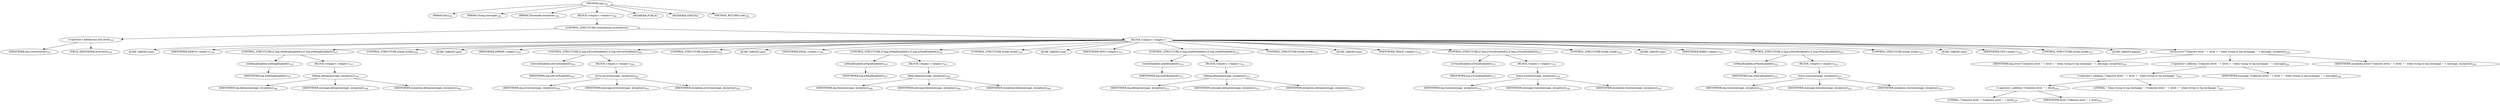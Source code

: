 digraph "log" {  
"474" [label = <(METHOD,log)<SUB>194</SUB>> ]
"475" [label = <(PARAM,this)<SUB>194</SUB>> ]
"476" [label = <(PARAM,String message)<SUB>194</SUB>> ]
"477" [label = <(PARAM,Throwable exception)<SUB>194</SUB>> ]
"478" [label = <(BLOCK,&lt;empty&gt;,&lt;empty&gt;)<SUB>194</SUB>> ]
"479" [label = <(CONTROL_STRUCTURE,switch(level),switch(level))> ]
"480" [label = <(&lt;operator&gt;.fieldAccess,this.level)<SUB>195</SUB>> ]
"481" [label = <(IDENTIFIER,this,switch(level))<SUB>195</SUB>> ]
"482" [label = <(FIELD_IDENTIFIER,level,level)<SUB>195</SUB>> ]
"483" [label = <(BLOCK,&lt;empty&gt;,&lt;empty&gt;)> ]
"484" [label = <(JUMP_TARGET,case)> ]
"485" [label = <(IDENTIFIER,DEBUG,&lt;empty&gt;)<SUB>196</SUB>> ]
"486" [label = <(CONTROL_STRUCTURE,if (log.isDebugEnabled()),if (log.isDebugEnabled()))<SUB>197</SUB>> ]
"487" [label = <(isDebugEnabled,isDebugEnabled())<SUB>197</SUB>> ]
"488" [label = <(IDENTIFIER,log,isDebugEnabled())<SUB>197</SUB>> ]
"489" [label = <(BLOCK,&lt;empty&gt;,&lt;empty&gt;)<SUB>197</SUB>> ]
"490" [label = <(debug,debug(message, exception))<SUB>198</SUB>> ]
"491" [label = <(IDENTIFIER,log,debug(message, exception))<SUB>198</SUB>> ]
"492" [label = <(IDENTIFIER,message,debug(message, exception))<SUB>198</SUB>> ]
"493" [label = <(IDENTIFIER,exception,debug(message, exception))<SUB>198</SUB>> ]
"494" [label = <(CONTROL_STRUCTURE,break;,break;)<SUB>200</SUB>> ]
"495" [label = <(JUMP_TARGET,case)> ]
"496" [label = <(IDENTIFIER,ERROR,&lt;empty&gt;)<SUB>201</SUB>> ]
"497" [label = <(CONTROL_STRUCTURE,if (log.isErrorEnabled()),if (log.isErrorEnabled()))<SUB>202</SUB>> ]
"498" [label = <(isErrorEnabled,isErrorEnabled())<SUB>202</SUB>> ]
"499" [label = <(IDENTIFIER,log,isErrorEnabled())<SUB>202</SUB>> ]
"500" [label = <(BLOCK,&lt;empty&gt;,&lt;empty&gt;)<SUB>202</SUB>> ]
"501" [label = <(error,error(message, exception))<SUB>203</SUB>> ]
"502" [label = <(IDENTIFIER,log,error(message, exception))<SUB>203</SUB>> ]
"503" [label = <(IDENTIFIER,message,error(message, exception))<SUB>203</SUB>> ]
"504" [label = <(IDENTIFIER,exception,error(message, exception))<SUB>203</SUB>> ]
"505" [label = <(CONTROL_STRUCTURE,break;,break;)<SUB>205</SUB>> ]
"506" [label = <(JUMP_TARGET,case)> ]
"507" [label = <(IDENTIFIER,FATAL,&lt;empty&gt;)<SUB>206</SUB>> ]
"508" [label = <(CONTROL_STRUCTURE,if (log.isFatalEnabled()),if (log.isFatalEnabled()))<SUB>207</SUB>> ]
"509" [label = <(isFatalEnabled,isFatalEnabled())<SUB>207</SUB>> ]
"510" [label = <(IDENTIFIER,log,isFatalEnabled())<SUB>207</SUB>> ]
"511" [label = <(BLOCK,&lt;empty&gt;,&lt;empty&gt;)<SUB>207</SUB>> ]
"512" [label = <(fatal,fatal(message, exception))<SUB>208</SUB>> ]
"513" [label = <(IDENTIFIER,log,fatal(message, exception))<SUB>208</SUB>> ]
"514" [label = <(IDENTIFIER,message,fatal(message, exception))<SUB>208</SUB>> ]
"515" [label = <(IDENTIFIER,exception,fatal(message, exception))<SUB>208</SUB>> ]
"516" [label = <(CONTROL_STRUCTURE,break;,break;)<SUB>210</SUB>> ]
"517" [label = <(JUMP_TARGET,case)> ]
"518" [label = <(IDENTIFIER,INFO,&lt;empty&gt;)<SUB>211</SUB>> ]
"519" [label = <(CONTROL_STRUCTURE,if (log.isInfoEnabled()),if (log.isInfoEnabled()))<SUB>212</SUB>> ]
"520" [label = <(isInfoEnabled,isInfoEnabled())<SUB>212</SUB>> ]
"521" [label = <(IDENTIFIER,log,isInfoEnabled())<SUB>212</SUB>> ]
"522" [label = <(BLOCK,&lt;empty&gt;,&lt;empty&gt;)<SUB>212</SUB>> ]
"523" [label = <(debug,debug(message, exception))<SUB>213</SUB>> ]
"524" [label = <(IDENTIFIER,log,debug(message, exception))<SUB>213</SUB>> ]
"525" [label = <(IDENTIFIER,message,debug(message, exception))<SUB>213</SUB>> ]
"526" [label = <(IDENTIFIER,exception,debug(message, exception))<SUB>213</SUB>> ]
"527" [label = <(CONTROL_STRUCTURE,break;,break;)<SUB>215</SUB>> ]
"528" [label = <(JUMP_TARGET,case)> ]
"529" [label = <(IDENTIFIER,TRACE,&lt;empty&gt;)<SUB>216</SUB>> ]
"530" [label = <(CONTROL_STRUCTURE,if (log.isTraceEnabled()),if (log.isTraceEnabled()))<SUB>217</SUB>> ]
"531" [label = <(isTraceEnabled,isTraceEnabled())<SUB>217</SUB>> ]
"532" [label = <(IDENTIFIER,log,isTraceEnabled())<SUB>217</SUB>> ]
"533" [label = <(BLOCK,&lt;empty&gt;,&lt;empty&gt;)<SUB>217</SUB>> ]
"534" [label = <(trace,trace(message, exception))<SUB>218</SUB>> ]
"535" [label = <(IDENTIFIER,log,trace(message, exception))<SUB>218</SUB>> ]
"536" [label = <(IDENTIFIER,message,trace(message, exception))<SUB>218</SUB>> ]
"537" [label = <(IDENTIFIER,exception,trace(message, exception))<SUB>218</SUB>> ]
"538" [label = <(CONTROL_STRUCTURE,break;,break;)<SUB>220</SUB>> ]
"539" [label = <(JUMP_TARGET,case)> ]
"540" [label = <(IDENTIFIER,WARN,&lt;empty&gt;)<SUB>221</SUB>> ]
"541" [label = <(CONTROL_STRUCTURE,if (log.isWarnEnabled()),if (log.isWarnEnabled()))<SUB>222</SUB>> ]
"542" [label = <(isWarnEnabled,isWarnEnabled())<SUB>222</SUB>> ]
"543" [label = <(IDENTIFIER,log,isWarnEnabled())<SUB>222</SUB>> ]
"544" [label = <(BLOCK,&lt;empty&gt;,&lt;empty&gt;)<SUB>222</SUB>> ]
"545" [label = <(warn,warn(message, exception))<SUB>223</SUB>> ]
"546" [label = <(IDENTIFIER,log,warn(message, exception))<SUB>223</SUB>> ]
"547" [label = <(IDENTIFIER,message,warn(message, exception))<SUB>223</SUB>> ]
"548" [label = <(IDENTIFIER,exception,warn(message, exception))<SUB>223</SUB>> ]
"549" [label = <(CONTROL_STRUCTURE,break;,break;)<SUB>225</SUB>> ]
"550" [label = <(JUMP_TARGET,case)> ]
"551" [label = <(IDENTIFIER,OFF,&lt;empty&gt;)<SUB>226</SUB>> ]
"552" [label = <(CONTROL_STRUCTURE,break;,break;)<SUB>227</SUB>> ]
"553" [label = <(JUMP_TARGET,default)> ]
"554" [label = <(error,error(&quot;Unknown level: &quot; + level + &quot; when trying to log exchange: &quot; + message, exception))<SUB>229</SUB>> ]
"555" [label = <(IDENTIFIER,log,error(&quot;Unknown level: &quot; + level + &quot; when trying to log exchange: &quot; + message, exception))<SUB>229</SUB>> ]
"556" [label = <(&lt;operator&gt;.addition,&quot;Unknown level: &quot; + level + &quot; when trying to log exchange: &quot; + message)<SUB>229</SUB>> ]
"557" [label = <(&lt;operator&gt;.addition,&quot;Unknown level: &quot; + level + &quot; when trying to log exchange: &quot;)<SUB>229</SUB>> ]
"558" [label = <(&lt;operator&gt;.addition,&quot;Unknown level: &quot; + level)<SUB>229</SUB>> ]
"559" [label = <(LITERAL,&quot;Unknown level: &quot;,&quot;Unknown level: &quot; + level)<SUB>229</SUB>> ]
"560" [label = <(IDENTIFIER,level,&quot;Unknown level: &quot; + level)<SUB>229</SUB>> ]
"561" [label = <(LITERAL,&quot; when trying to log exchange: &quot;,&quot;Unknown level: &quot; + level + &quot; when trying to log exchange: &quot;)<SUB>229</SUB>> ]
"562" [label = <(IDENTIFIER,message,&quot;Unknown level: &quot; + level + &quot; when trying to log exchange: &quot; + message)<SUB>229</SUB>> ]
"563" [label = <(IDENTIFIER,exception,error(&quot;Unknown level: &quot; + level + &quot; when trying to log exchange: &quot; + message, exception))<SUB>229</SUB>> ]
"564" [label = <(MODIFIER,PUBLIC)> ]
"565" [label = <(MODIFIER,VIRTUAL)> ]
"566" [label = <(METHOD_RETURN,void)<SUB>194</SUB>> ]
  "474" -> "475" 
  "474" -> "476" 
  "474" -> "477" 
  "474" -> "478" 
  "474" -> "564" 
  "474" -> "565" 
  "474" -> "566" 
  "478" -> "479" 
  "479" -> "480" 
  "479" -> "483" 
  "480" -> "481" 
  "480" -> "482" 
  "483" -> "484" 
  "483" -> "485" 
  "483" -> "486" 
  "483" -> "494" 
  "483" -> "495" 
  "483" -> "496" 
  "483" -> "497" 
  "483" -> "505" 
  "483" -> "506" 
  "483" -> "507" 
  "483" -> "508" 
  "483" -> "516" 
  "483" -> "517" 
  "483" -> "518" 
  "483" -> "519" 
  "483" -> "527" 
  "483" -> "528" 
  "483" -> "529" 
  "483" -> "530" 
  "483" -> "538" 
  "483" -> "539" 
  "483" -> "540" 
  "483" -> "541" 
  "483" -> "549" 
  "483" -> "550" 
  "483" -> "551" 
  "483" -> "552" 
  "483" -> "553" 
  "483" -> "554" 
  "486" -> "487" 
  "486" -> "489" 
  "487" -> "488" 
  "489" -> "490" 
  "490" -> "491" 
  "490" -> "492" 
  "490" -> "493" 
  "497" -> "498" 
  "497" -> "500" 
  "498" -> "499" 
  "500" -> "501" 
  "501" -> "502" 
  "501" -> "503" 
  "501" -> "504" 
  "508" -> "509" 
  "508" -> "511" 
  "509" -> "510" 
  "511" -> "512" 
  "512" -> "513" 
  "512" -> "514" 
  "512" -> "515" 
  "519" -> "520" 
  "519" -> "522" 
  "520" -> "521" 
  "522" -> "523" 
  "523" -> "524" 
  "523" -> "525" 
  "523" -> "526" 
  "530" -> "531" 
  "530" -> "533" 
  "531" -> "532" 
  "533" -> "534" 
  "534" -> "535" 
  "534" -> "536" 
  "534" -> "537" 
  "541" -> "542" 
  "541" -> "544" 
  "542" -> "543" 
  "544" -> "545" 
  "545" -> "546" 
  "545" -> "547" 
  "545" -> "548" 
  "554" -> "555" 
  "554" -> "556" 
  "554" -> "563" 
  "556" -> "557" 
  "556" -> "562" 
  "557" -> "558" 
  "557" -> "561" 
  "558" -> "559" 
  "558" -> "560" 
}
